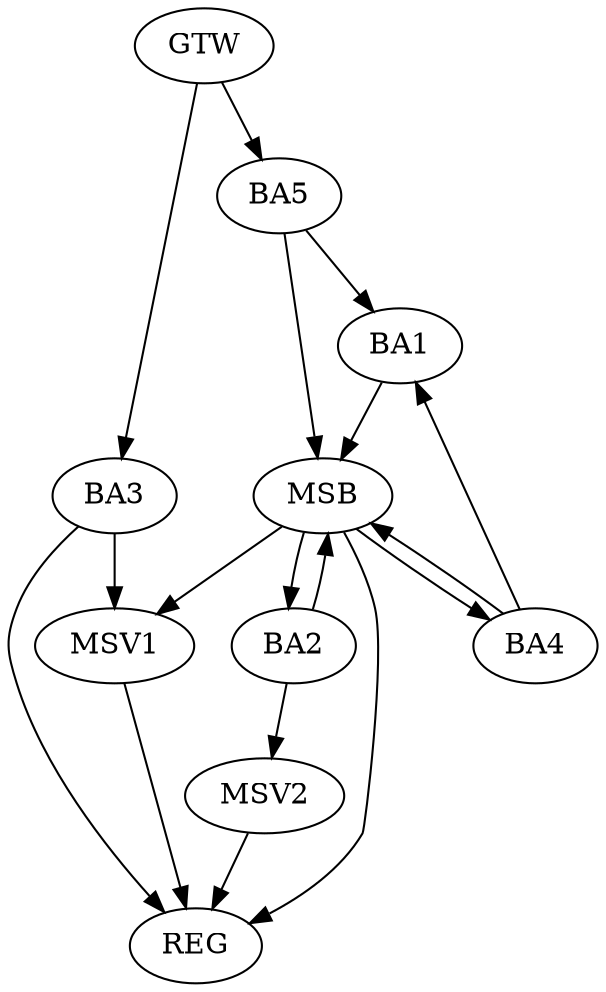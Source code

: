 strict digraph G {
  BA1 [ label="BA1" ];
  BA2 [ label="BA2" ];
  BA3 [ label="BA3" ];
  BA4 [ label="BA4" ];
  BA5 [ label="BA5" ];
  GTW [ label="GTW" ];
  REG [ label="REG" ];
  MSB [ label="MSB" ];
  MSV1 [ label="MSV1" ];
  MSV2 [ label="MSV2" ];
  GTW -> BA3;
  GTW -> BA5;
  BA3 -> REG;
  BA1 -> MSB;
  MSB -> BA2;
  MSB -> REG;
  BA2 -> MSB;
  BA4 -> MSB;
  BA5 -> MSB;
  MSB -> BA4;
  BA4 -> BA1;
  BA5 -> BA1;
  BA3 -> MSV1;
  MSB -> MSV1;
  MSV1 -> REG;
  BA2 -> MSV2;
  MSV2 -> REG;
}
